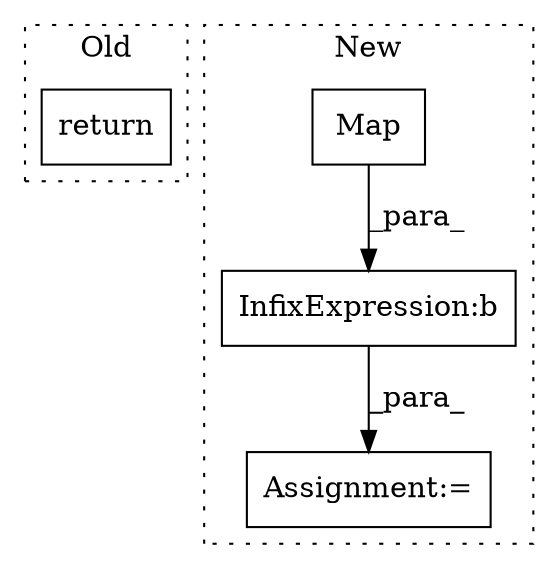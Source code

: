 digraph G {
subgraph cluster0 {
1 [label="return" a="41" s="1547" l="7" shape="box"];
label = "Old";
style="dotted";
}
subgraph cluster1 {
2 [label="Map" a="32" s="1783,1804" l="4,1" shape="box"];
3 [label="Assignment:=" a="7" s="1757" l="1" shape="box"];
4 [label="InfixExpression:b" a="27" s="1768" l="3" shape="box"];
label = "New";
style="dotted";
}
2 -> 4 [label="_para_"];
4 -> 3 [label="_para_"];
}